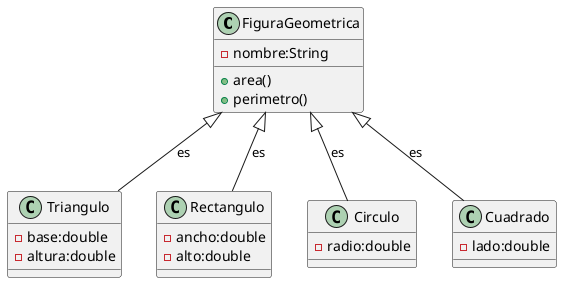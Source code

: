 @startuml

class FiguraGeometrica {
   -nombre:String
   +area()
   +perimetro()
}

class Triangulo {
   -base:double
   -altura:double
}

class Rectangulo {
   -ancho:double
   -alto:double
}

class Circulo {
   -radio:double
}

class Cuadrado {
   -lado:double
}

FiguraGeometrica <|-- Triangulo : es
FiguraGeometrica <|-- Rectangulo : es
FiguraGeometrica <|-- Circulo : es
FiguraGeometrica <|-- Cuadrado : es

@enduml

